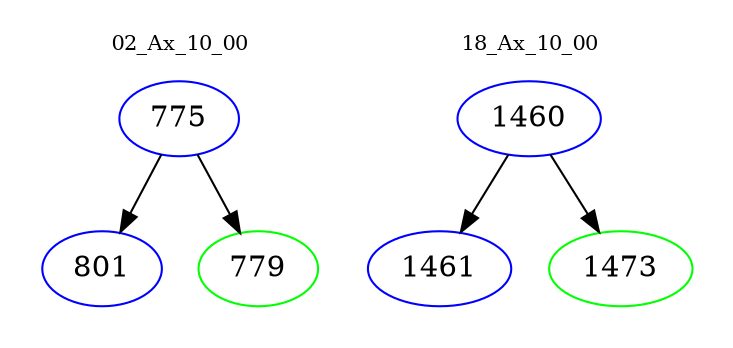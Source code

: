 digraph{
subgraph cluster_0 {
color = white
label = "02_Ax_10_00";
fontsize=10;
T0_775 [label="775", color="blue"]
T0_775 -> T0_801 [color="black"]
T0_801 [label="801", color="blue"]
T0_775 -> T0_779 [color="black"]
T0_779 [label="779", color="green"]
}
subgraph cluster_1 {
color = white
label = "18_Ax_10_00";
fontsize=10;
T1_1460 [label="1460", color="blue"]
T1_1460 -> T1_1461 [color="black"]
T1_1461 [label="1461", color="blue"]
T1_1460 -> T1_1473 [color="black"]
T1_1473 [label="1473", color="green"]
}
}
